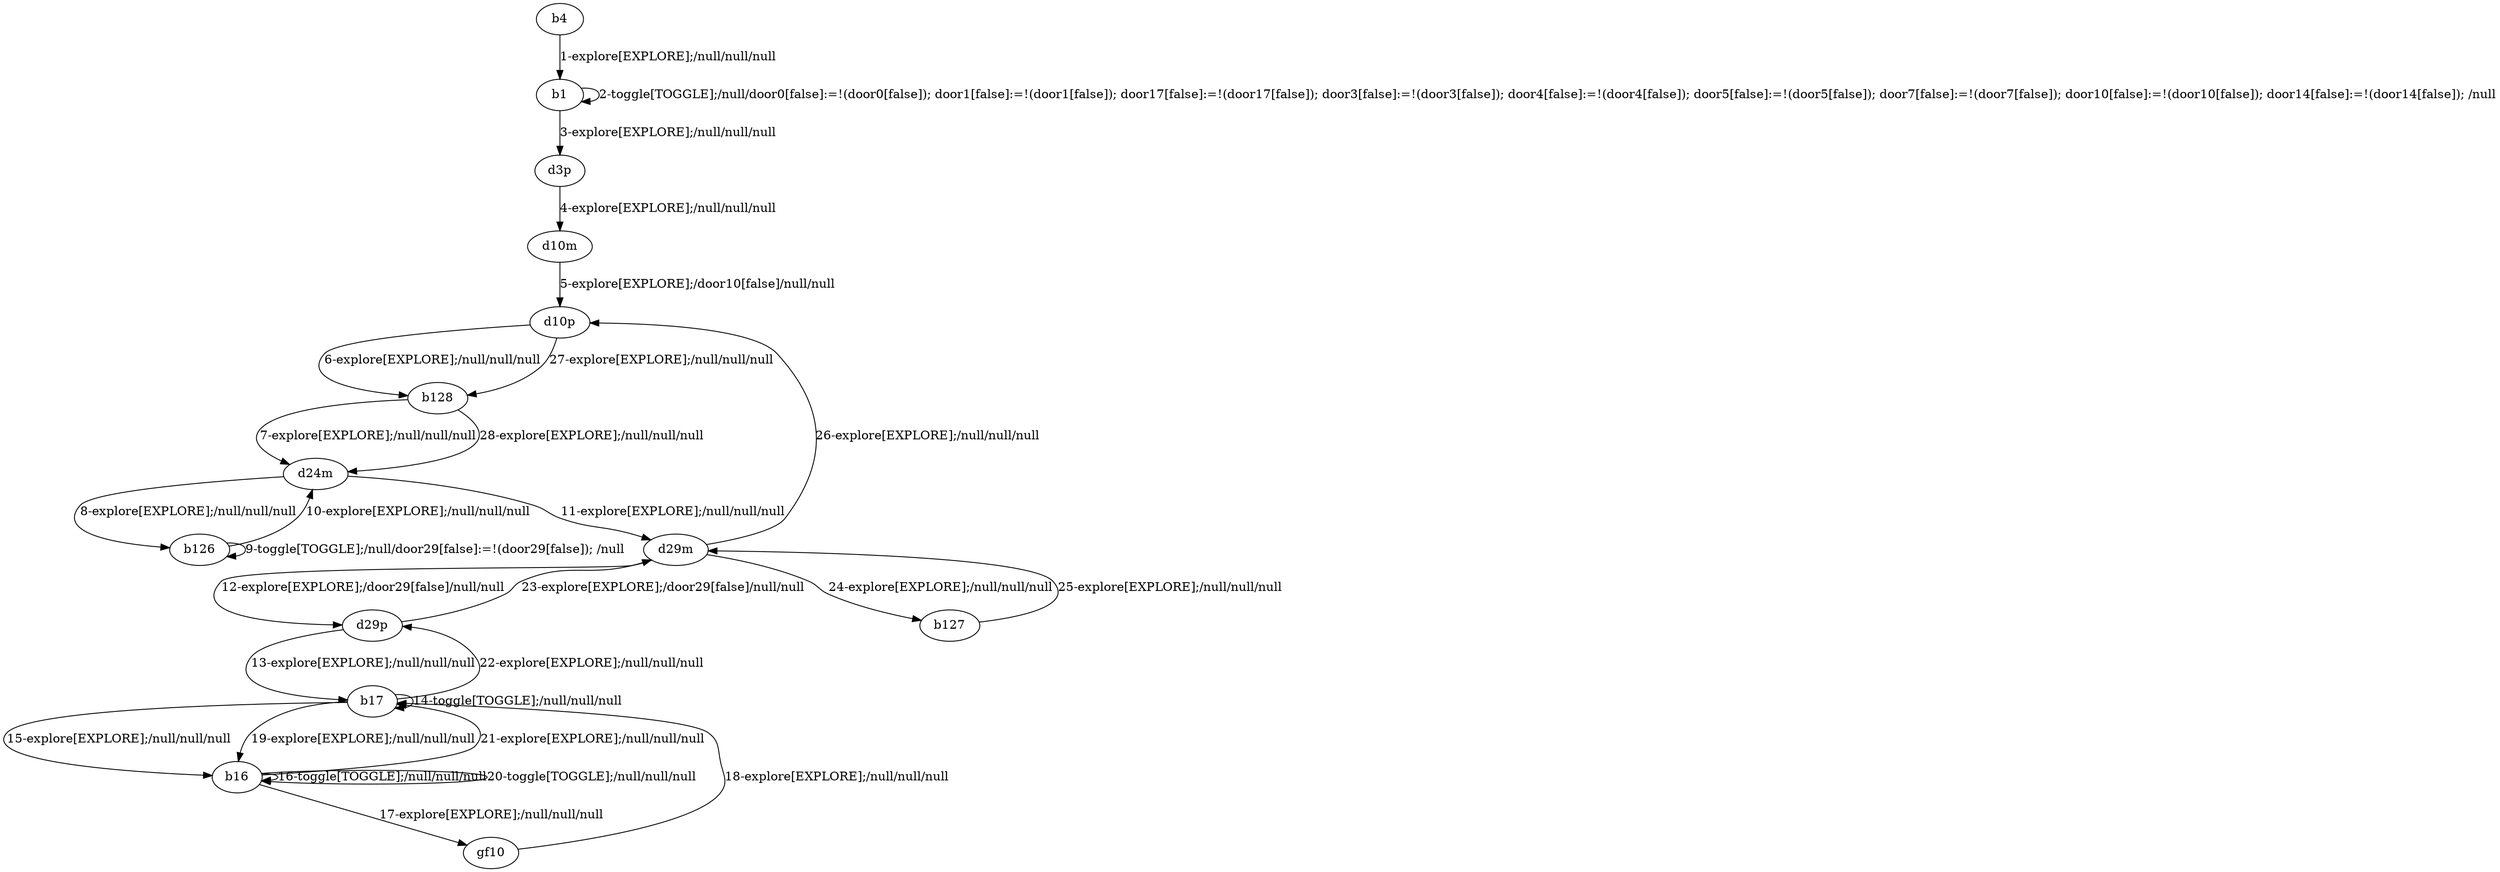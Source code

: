 # Total number of goals covered by this test: 1
# b17 --> b17

digraph g {
"b4" -> "b1" [label = "1-explore[EXPLORE];/null/null/null"];
"b1" -> "b1" [label = "2-toggle[TOGGLE];/null/door0[false]:=!(door0[false]); door1[false]:=!(door1[false]); door17[false]:=!(door17[false]); door3[false]:=!(door3[false]); door4[false]:=!(door4[false]); door5[false]:=!(door5[false]); door7[false]:=!(door7[false]); door10[false]:=!(door10[false]); door14[false]:=!(door14[false]); /null"];
"b1" -> "d3p" [label = "3-explore[EXPLORE];/null/null/null"];
"d3p" -> "d10m" [label = "4-explore[EXPLORE];/null/null/null"];
"d10m" -> "d10p" [label = "5-explore[EXPLORE];/door10[false]/null/null"];
"d10p" -> "b128" [label = "6-explore[EXPLORE];/null/null/null"];
"b128" -> "d24m" [label = "7-explore[EXPLORE];/null/null/null"];
"d24m" -> "b126" [label = "8-explore[EXPLORE];/null/null/null"];
"b126" -> "b126" [label = "9-toggle[TOGGLE];/null/door29[false]:=!(door29[false]); /null"];
"b126" -> "d24m" [label = "10-explore[EXPLORE];/null/null/null"];
"d24m" -> "d29m" [label = "11-explore[EXPLORE];/null/null/null"];
"d29m" -> "d29p" [label = "12-explore[EXPLORE];/door29[false]/null/null"];
"d29p" -> "b17" [label = "13-explore[EXPLORE];/null/null/null"];
"b17" -> "b17" [label = "14-toggle[TOGGLE];/null/null/null"];
"b17" -> "b16" [label = "15-explore[EXPLORE];/null/null/null"];
"b16" -> "b16" [label = "16-toggle[TOGGLE];/null/null/null"];
"b16" -> "gf10" [label = "17-explore[EXPLORE];/null/null/null"];
"gf10" -> "b17" [label = "18-explore[EXPLORE];/null/null/null"];
"b17" -> "b16" [label = "19-explore[EXPLORE];/null/null/null"];
"b16" -> "b16" [label = "20-toggle[TOGGLE];/null/null/null"];
"b16" -> "b17" [label = "21-explore[EXPLORE];/null/null/null"];
"b17" -> "d29p" [label = "22-explore[EXPLORE];/null/null/null"];
"d29p" -> "d29m" [label = "23-explore[EXPLORE];/door29[false]/null/null"];
"d29m" -> "b127" [label = "24-explore[EXPLORE];/null/null/null"];
"b127" -> "d29m" [label = "25-explore[EXPLORE];/null/null/null"];
"d29m" -> "d10p" [label = "26-explore[EXPLORE];/null/null/null"];
"d10p" -> "b128" [label = "27-explore[EXPLORE];/null/null/null"];
"b128" -> "d24m" [label = "28-explore[EXPLORE];/null/null/null"];
}